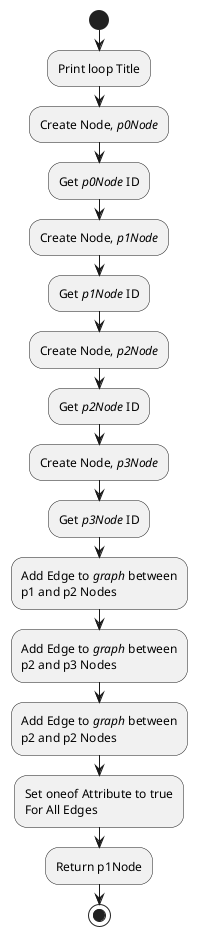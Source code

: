 @startuml
start
:Print loop Title;
:Create Node, //p0Node//;
:Get //p0Node// ID;
:Create Node, //p1Node//;
:Get //p1Node// ID;
:Create Node, //p2Node//;
:Get //p2Node// ID;
:Create Node, //p3Node//;
:Get //p3Node// ID;
:Add Edge to //graph// between
p1 and p2 Nodes;
:Add Edge to //graph// between
p2 and p3 Nodes;
:Add Edge to //graph// between
p2 and p2 Nodes;
:Set oneof Attribute to true
For All Edges;
:Return p1Node;
stop
@enduml